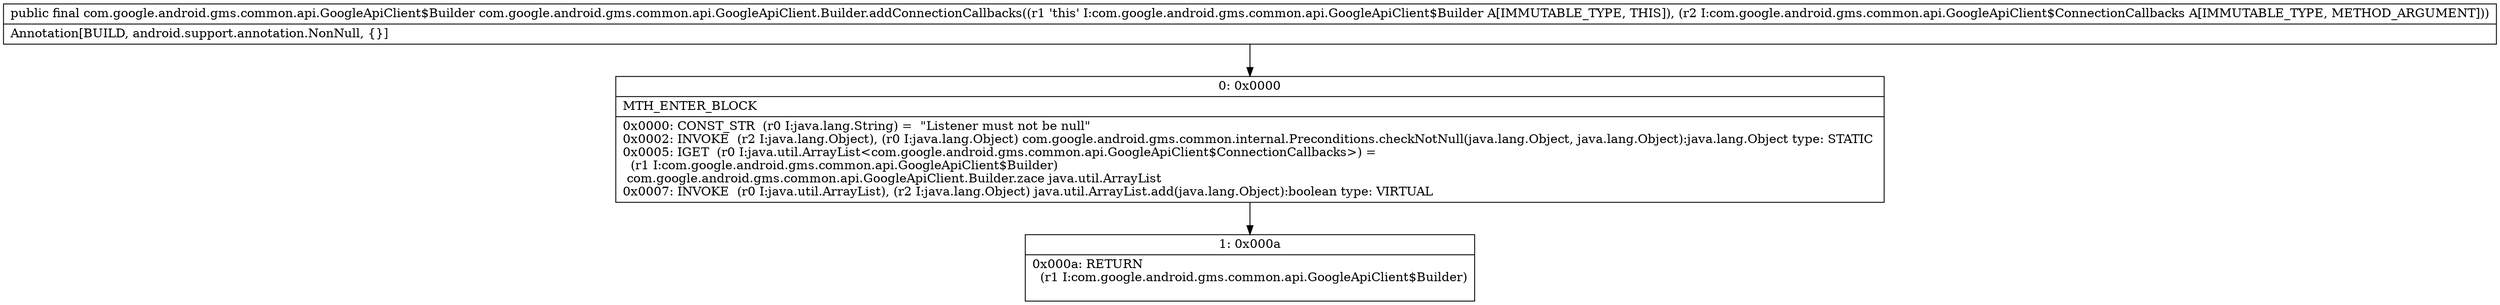 digraph "CFG forcom.google.android.gms.common.api.GoogleApiClient.Builder.addConnectionCallbacks(Lcom\/google\/android\/gms\/common\/api\/GoogleApiClient$ConnectionCallbacks;)Lcom\/google\/android\/gms\/common\/api\/GoogleApiClient$Builder;" {
Node_0 [shape=record,label="{0\:\ 0x0000|MTH_ENTER_BLOCK\l|0x0000: CONST_STR  (r0 I:java.lang.String) =  \"Listener must not be null\" \l0x0002: INVOKE  (r2 I:java.lang.Object), (r0 I:java.lang.Object) com.google.android.gms.common.internal.Preconditions.checkNotNull(java.lang.Object, java.lang.Object):java.lang.Object type: STATIC \l0x0005: IGET  (r0 I:java.util.ArrayList\<com.google.android.gms.common.api.GoogleApiClient$ConnectionCallbacks\>) = \l  (r1 I:com.google.android.gms.common.api.GoogleApiClient$Builder)\l com.google.android.gms.common.api.GoogleApiClient.Builder.zace java.util.ArrayList \l0x0007: INVOKE  (r0 I:java.util.ArrayList), (r2 I:java.lang.Object) java.util.ArrayList.add(java.lang.Object):boolean type: VIRTUAL \l}"];
Node_1 [shape=record,label="{1\:\ 0x000a|0x000a: RETURN  \l  (r1 I:com.google.android.gms.common.api.GoogleApiClient$Builder)\l \l}"];
MethodNode[shape=record,label="{public final com.google.android.gms.common.api.GoogleApiClient$Builder com.google.android.gms.common.api.GoogleApiClient.Builder.addConnectionCallbacks((r1 'this' I:com.google.android.gms.common.api.GoogleApiClient$Builder A[IMMUTABLE_TYPE, THIS]), (r2 I:com.google.android.gms.common.api.GoogleApiClient$ConnectionCallbacks A[IMMUTABLE_TYPE, METHOD_ARGUMENT]))  | Annotation[BUILD, android.support.annotation.NonNull, \{\}]\l}"];
MethodNode -> Node_0;
Node_0 -> Node_1;
}

